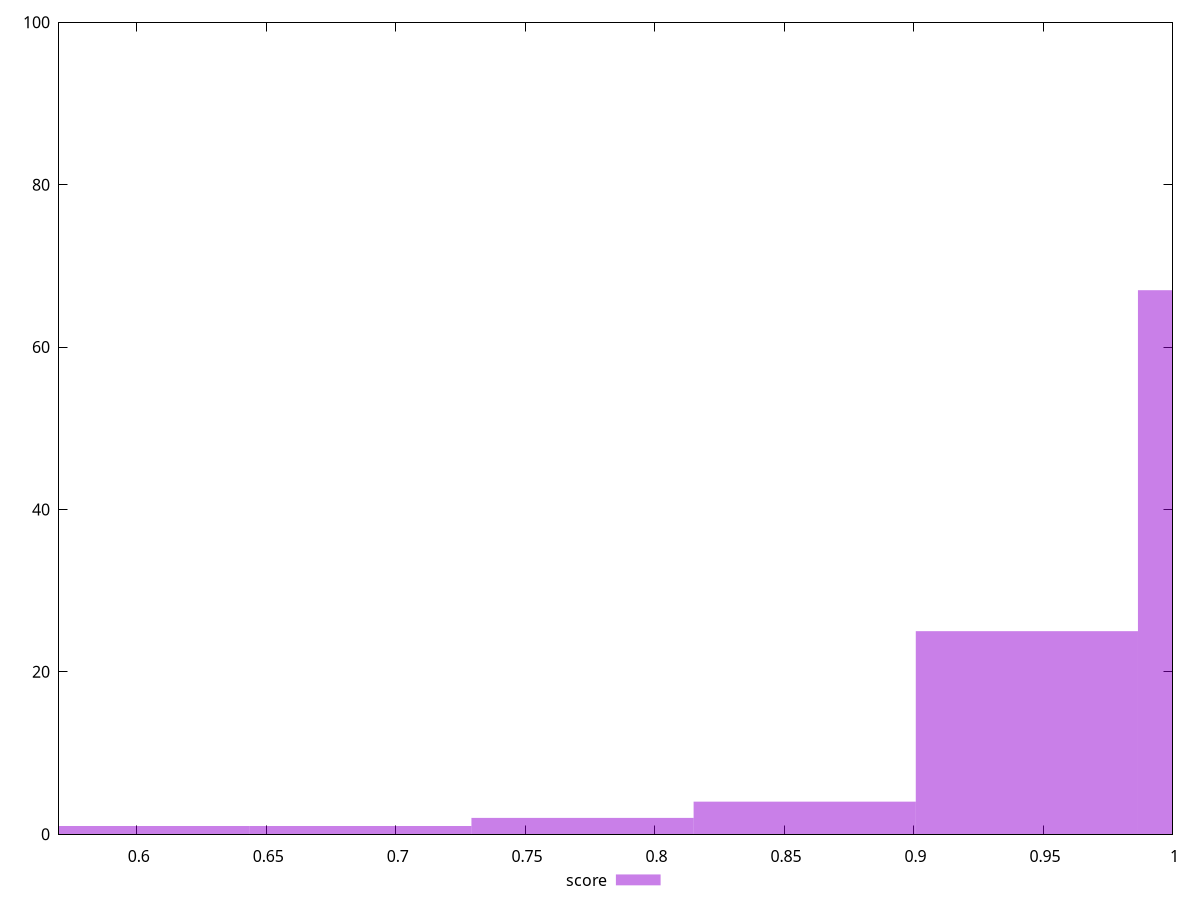 reset

$score <<EOF
0.7721677816414797 2
0.6005749412767064 1
0.943760622006253 25
1.0295570421886395 67
0.8579642018238663 4
0.686371361459093 1
EOF

set key outside below
set boxwidth 0.08579642018238663
set xrange [0.57:1]
set yrange [0:100]
set trange [0:100]
set style fill transparent solid 0.5 noborder
set terminal svg size 640, 490 enhanced background rgb 'white'
set output "report_00019_2021-02-10T18-14-37.922Z//max-potential-fid/samples/pages+cached+noadtech/score/histogram.svg"

plot $score title "score" with boxes

reset
